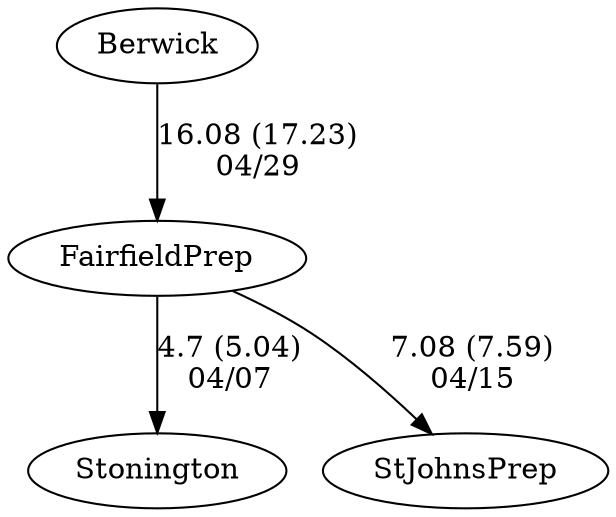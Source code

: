 digraph boys1eightsFairfieldPrep {Stonington [URL="boys1eightsFairfieldPrepStonington.html"];StJohnsPrep [URL="boys1eightsFairfieldPrepStJohnsPrep.html"];Berwick [URL="boys1eightsFairfieldPrepBerwick.html"];FairfieldPrep [URL="boys1eightsFairfieldPrepFairfieldPrep.html"];FairfieldPrep -> Stonington[label="4.7 (5.04)
04/07", weight="96", tooltip="NEIRA Boys Eights,Fairfield v Stonington			
Distance: 1400 Conditions: Incoming tide and variable cross headwind 8-10 mph. Times cannot be compared between races. In the 3rd/4th boat race, Fairfield's 4th impeded and clashed oars with Stonington approximately 300 meters after the start. All crews were stopped and the race was re-started from that point. Comments: Really good racing across the board between all crews to start the season. Thanks to Stonington for making the trip.
None", URL="http://www.row2k.com/results/resultspage.cfm?UID=1DEE77BB2E27C60B6A30367D0555CB6F&cat=1", random="random"]; 
FairfieldPrep -> StJohnsPrep[label="7.08 (7.59)
04/15", weight="93", tooltip="NEIRA Boys Eights,Fairfield v St. John's Prep			
Distance: 1400 Conditions: Flat water conditions, outgoing tide, cross tail wind 5-7 mph. Comments: Time cannot be compared between races as the tide made starting at the line each time challenging, so while they were even bows, the line varied.
Race order was 3rd, 1st, 2nd then 4th. In the 4th boat race crews clashed and had to stop after the start, the race was restarted from that point. St. John's caught a boat stopping crab less than 300 meters from the finish, they recovered and completed the race.
Thanks to St. John's Prep for the long trip to Black Rock.
None", URL="http://www.row2k.com/results/resultspage.cfm?UID=B5F7AA95DC90BE6B879427076CAE9006&cat=1", random="random"]; 
Berwick -> FairfieldPrep[label="16.08 (17.23)
04/29", weight="84", tooltip="NEIRA Boys Eights,Kulaga Cup: Fairfield vs Brunswick			
Distance: 1400 Conditions: Conditions were difficult. Cross tail wind steady at 15 mph, gusting to 25-30 at times. Outgoing tide. Mid course white caps, the later portion of the course was nearly flat conditions. Comments: Race order was 3,2,1,4. Conditions dictated a shortened course for the 4th boats, they raced 1K. Starting line for all races was approximate, crews were level but times cannot be compared between races at all.
A challenging day, thank you to Brunswick and Coach Martin for persevering and taking on the conditions. Brunswick retains the Kulaga Cup by winning the 3rd and 1st boat races.
None", URL="http://www.row2k.com/results/resultspage.cfm?UID=C45F86C4CF4AF837EE39AB3FC39A8736&cat=1", random="random"]}